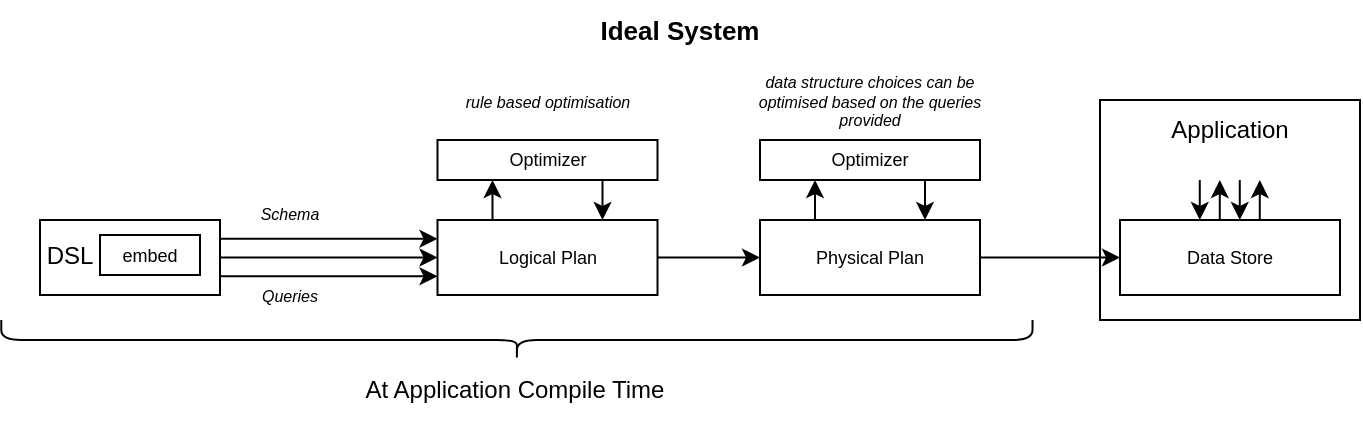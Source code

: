 <mxfile>
    <diagram id="v1zTGNkMAlZebIuefRc0" name="Page-1">
        <mxGraphModel dx="2012" dy="1375" grid="1" gridSize="10" guides="1" tooltips="1" connect="1" arrows="1" fold="1" page="1" pageScale="1" pageWidth="850" pageHeight="1100" math="0" shadow="0">
            <root>
                <mxCell id="0"/>
                <mxCell id="1" parent="0"/>
                <mxCell id="18" value="" style="rounded=0;whiteSpace=wrap;html=1;fillColor=none;fontColor=#000000;strokeColor=#000000;fontSize=9;" parent="1" vertex="1">
                    <mxGeometry x="500" y="-50" width="130" height="110" as="geometry"/>
                </mxCell>
                <mxCell id="10" style="edgeStyle=none;html=1;exitX=1;exitY=0.5;exitDx=0;exitDy=0;entryX=0;entryY=0.5;entryDx=0;entryDy=0;strokeColor=#000000;fontSize=9;" parent="1" source="3" target="11" edge="1">
                    <mxGeometry relative="1" as="geometry">
                        <mxPoint x="150" y="30" as="targetPoint"/>
                    </mxGeometry>
                </mxCell>
                <mxCell id="28" style="edgeStyle=none;html=1;exitX=1;exitY=0.75;exitDx=0;exitDy=0;entryX=0;entryY=0.75;entryDx=0;entryDy=0;strokeColor=#000000;" parent="1" source="3" target="11" edge="1">
                    <mxGeometry relative="1" as="geometry"/>
                </mxCell>
                <mxCell id="29" style="edgeStyle=none;html=1;exitX=1;exitY=0.25;exitDx=0;exitDy=0;entryX=0;entryY=0.25;entryDx=0;entryDy=0;strokeColor=#000000;" parent="1" source="3" target="11" edge="1">
                    <mxGeometry relative="1" as="geometry"/>
                </mxCell>
                <mxCell id="3" value="" style="rounded=0;whiteSpace=wrap;html=1;align=left;fillColor=none;fontColor=#ffffff;strokeColor=#000000;" parent="1" vertex="1">
                    <mxGeometry x="-30" y="10" width="90" height="37.5" as="geometry"/>
                </mxCell>
                <mxCell id="5" value="embed" style="rounded=0;whiteSpace=wrap;html=1;fillColor=none;fontColor=#000000;strokeColor=#000000;fontSize=9;" parent="1" vertex="1">
                    <mxGeometry y="17.5" width="50" height="20" as="geometry"/>
                </mxCell>
                <mxCell id="7" value="DSL" style="text;html=1;strokeColor=none;fillColor=none;align=center;verticalAlign=middle;whiteSpace=wrap;rounded=0;fontColor=#000000;" parent="1" vertex="1">
                    <mxGeometry x="-30" y="12.5" width="30" height="30" as="geometry"/>
                </mxCell>
                <mxCell id="16" style="edgeStyle=none;html=1;exitX=1;exitY=0.5;exitDx=0;exitDy=0;entryX=0;entryY=0.5;entryDx=0;entryDy=0;strokeColor=#000000;fontSize=9;" parent="1" source="11" target="15" edge="1">
                    <mxGeometry relative="1" as="geometry"/>
                </mxCell>
                <mxCell id="24" style="edgeStyle=none;html=1;exitX=0.25;exitY=0;exitDx=0;exitDy=0;entryX=0.25;entryY=1;entryDx=0;entryDy=0;strokeColor=#000000;" parent="1" source="11" target="20" edge="1">
                    <mxGeometry relative="1" as="geometry"/>
                </mxCell>
                <mxCell id="11" value="Logical Plan" style="rounded=0;whiteSpace=wrap;html=1;strokeColor=#000000;fontSize=9;fillColor=none;fontColor=#000000;" parent="1" vertex="1">
                    <mxGeometry x="168.75" y="10" width="110" height="37.5" as="geometry"/>
                </mxCell>
                <mxCell id="14" value="Data Store" style="rounded=0;whiteSpace=wrap;html=1;fillColor=none;fontColor=#000000;strokeColor=#000000;fontSize=9;" parent="1" vertex="1">
                    <mxGeometry x="510" y="10" width="110" height="37.5" as="geometry"/>
                </mxCell>
                <mxCell id="17" style="edgeStyle=none;html=1;exitX=1;exitY=0.5;exitDx=0;exitDy=0;entryX=0;entryY=0.5;entryDx=0;entryDy=0;strokeColor=#000000;fontSize=9;" parent="1" source="15" target="14" edge="1">
                    <mxGeometry relative="1" as="geometry"/>
                </mxCell>
                <mxCell id="22" style="edgeStyle=none;html=1;exitX=0.25;exitY=0;exitDx=0;exitDy=0;entryX=0.25;entryY=1;entryDx=0;entryDy=0;strokeColor=#000000;" parent="1" source="15" target="21" edge="1">
                    <mxGeometry relative="1" as="geometry"/>
                </mxCell>
                <mxCell id="15" value="Physical Plan" style="rounded=0;whiteSpace=wrap;html=1;strokeColor=#000000;fontSize=9;fillColor=none;fontColor=#000000;" parent="1" vertex="1">
                    <mxGeometry x="330" y="10" width="110" height="37.5" as="geometry"/>
                </mxCell>
                <mxCell id="19" value="Application" style="text;html=1;strokeColor=none;fillColor=none;align=center;verticalAlign=middle;whiteSpace=wrap;rounded=0;fontColor=#000000;" parent="1" vertex="1">
                    <mxGeometry x="545" y="-50" width="40" height="30" as="geometry"/>
                </mxCell>
                <mxCell id="25" style="edgeStyle=none;html=1;exitX=0.75;exitY=1;exitDx=0;exitDy=0;entryX=0.75;entryY=0;entryDx=0;entryDy=0;strokeColor=#000000;" parent="1" source="20" target="11" edge="1">
                    <mxGeometry relative="1" as="geometry"/>
                </mxCell>
                <mxCell id="20" value="Optimizer" style="rounded=0;whiteSpace=wrap;html=1;strokeColor=#000000;fontSize=9;fillColor=none;fontColor=#000000;" parent="1" vertex="1">
                    <mxGeometry x="168.75" y="-30" width="110" height="20" as="geometry"/>
                </mxCell>
                <mxCell id="23" style="edgeStyle=none;html=1;exitX=0.75;exitY=1;exitDx=0;exitDy=0;entryX=0.75;entryY=0;entryDx=0;entryDy=0;strokeColor=#000000;" parent="1" source="21" target="15" edge="1">
                    <mxGeometry relative="1" as="geometry"/>
                </mxCell>
                <mxCell id="21" value="Optimizer" style="rounded=0;whiteSpace=wrap;html=1;strokeColor=#000000;fontSize=9;fillColor=none;fontColor=#000000;" parent="1" vertex="1">
                    <mxGeometry x="330" y="-30" width="110" height="20" as="geometry"/>
                </mxCell>
                <mxCell id="26" value="" style="shape=curlyBracket;whiteSpace=wrap;html=1;rounded=1;flipH=1;labelPosition=right;verticalLabelPosition=middle;align=left;verticalAlign=middle;strokeColor=#000000;rotation=90;" parent="1" vertex="1">
                    <mxGeometry x="198.45" y="-187.81" width="20" height="515.62" as="geometry"/>
                </mxCell>
                <mxCell id="27" value="At Application Compile Time" style="text;html=1;strokeColor=none;fillColor=none;align=center;verticalAlign=middle;whiteSpace=wrap;rounded=0;fontColor=#000000;" parent="1" vertex="1">
                    <mxGeometry x="131.25" y="80" width="152.5" height="30" as="geometry"/>
                </mxCell>
                <mxCell id="30" value="Queries" style="text;html=1;strokeColor=none;fillColor=none;align=center;verticalAlign=middle;whiteSpace=wrap;rounded=0;fontSize=8;fontStyle=2;fontColor=#000000;" parent="1" vertex="1">
                    <mxGeometry x="70" y="37.5" width="50" height="21.25" as="geometry"/>
                </mxCell>
                <mxCell id="31" value="Schema" style="text;html=1;strokeColor=none;fillColor=none;align=center;verticalAlign=middle;whiteSpace=wrap;rounded=0;fontSize=8;fontStyle=2;fontColor=#000000;" parent="1" vertex="1">
                    <mxGeometry x="70" y="-3.75" width="50" height="21.25" as="geometry"/>
                </mxCell>
                <mxCell id="32" value="rule based optimisation" style="text;html=1;strokeColor=none;fillColor=none;align=center;verticalAlign=middle;whiteSpace=wrap;rounded=0;fontSize=8;fontStyle=2;fontColor=#000000;" vertex="1" parent="1">
                    <mxGeometry x="163.75" y="-60" width="120" height="21.25" as="geometry"/>
                </mxCell>
                <mxCell id="33" value="data structure choices can be optimised based on the queries provided" style="text;html=1;strokeColor=none;fillColor=none;align=center;verticalAlign=middle;whiteSpace=wrap;rounded=0;fontSize=8;fontStyle=2;fontColor=#000000;" vertex="1" parent="1">
                    <mxGeometry x="325" y="-60" width="120" height="21.25" as="geometry"/>
                </mxCell>
                <mxCell id="35" value="Ideal System" style="text;html=1;strokeColor=none;fillColor=none;align=center;verticalAlign=middle;whiteSpace=wrap;rounded=0;fontSize=13;fontStyle=1;fontColor=#000000;" vertex="1" parent="1">
                    <mxGeometry x="-50" y="-100" width="680" height="30" as="geometry"/>
                </mxCell>
                <mxCell id="36" value="" style="endArrow=classic;html=1;strokeColor=#000000;" edge="1" parent="1">
                    <mxGeometry width="50" height="50" relative="1" as="geometry">
                        <mxPoint x="549.89" y="-10" as="sourcePoint"/>
                        <mxPoint x="549.89" y="10" as="targetPoint"/>
                    </mxGeometry>
                </mxCell>
                <mxCell id="37" value="" style="endArrow=classic;html=1;strokeColor=#000000;" edge="1" parent="1">
                    <mxGeometry width="50" height="50" relative="1" as="geometry">
                        <mxPoint x="559.89" y="10" as="sourcePoint"/>
                        <mxPoint x="559.89" y="-10" as="targetPoint"/>
                    </mxGeometry>
                </mxCell>
                <mxCell id="39" value="" style="endArrow=classic;html=1;strokeColor=#000000;" edge="1" parent="1">
                    <mxGeometry width="50" height="50" relative="1" as="geometry">
                        <mxPoint x="569.89" y="-10" as="sourcePoint"/>
                        <mxPoint x="569.89" y="10" as="targetPoint"/>
                    </mxGeometry>
                </mxCell>
                <mxCell id="40" value="" style="endArrow=classic;html=1;strokeColor=#000000;" edge="1" parent="1">
                    <mxGeometry width="50" height="50" relative="1" as="geometry">
                        <mxPoint x="579.89" y="10" as="sourcePoint"/>
                        <mxPoint x="579.89" y="-10" as="targetPoint"/>
                    </mxGeometry>
                </mxCell>
            </root>
        </mxGraphModel>
    </diagram>
</mxfile>
